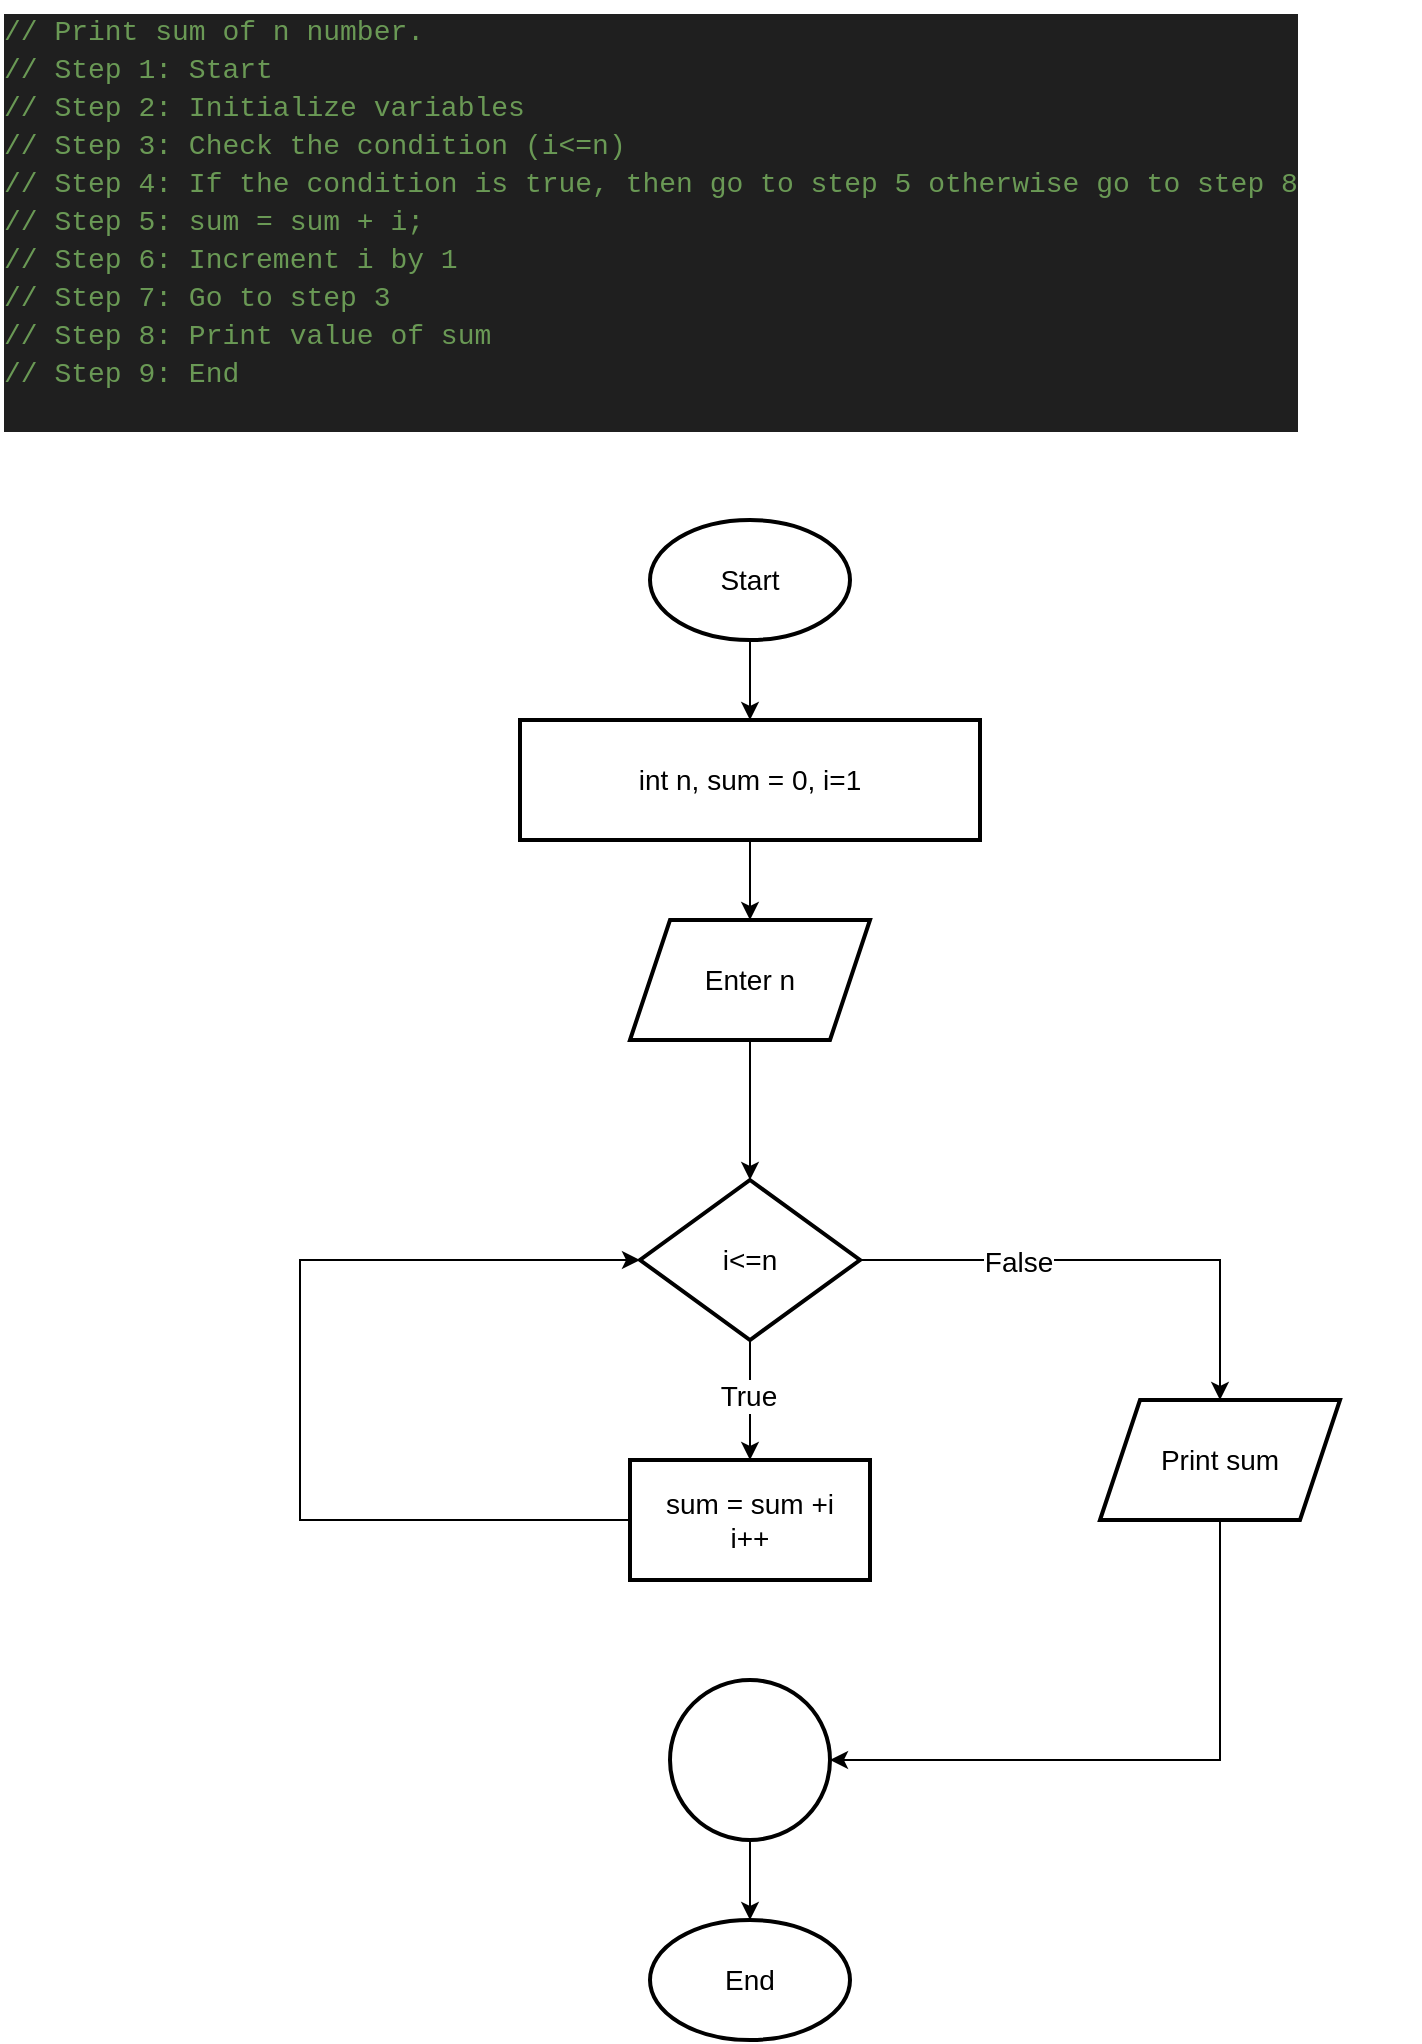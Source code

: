 <mxfile version="26.2.9">
  <diagram name="Page-1" id="TarMbAlbSuwD8RMPFWJ5">
    <mxGraphModel dx="1044" dy="562" grid="1" gridSize="10" guides="1" tooltips="1" connect="1" arrows="1" fold="1" page="1" pageScale="1" pageWidth="850" pageHeight="1100" math="0" shadow="0">
      <root>
        <mxCell id="0" />
        <mxCell id="1" parent="0" />
        <mxCell id="Rs3--y09c0La7-f21rfp-3" value="&lt;div style=&quot;color: rgb(204, 204, 204); background-color: rgb(31, 31, 31); font-family: Consolas, &amp;quot;Courier New&amp;quot;, monospace; font-weight: normal; line-height: 19px; white-space: pre;&quot;&gt;&lt;div&gt;&lt;span style=&quot;color: #6a9955;&quot;&gt;// Print sum of n number.&lt;/span&gt;&lt;/div&gt;&lt;div&gt;&lt;span style=&quot;color: #6a9955;&quot;&gt;// Step 1: Start&lt;/span&gt;&lt;/div&gt;&lt;div&gt;&lt;span style=&quot;color: #6a9955;&quot;&gt;// Step 2: Initialize variables&lt;/span&gt;&lt;/div&gt;&lt;div&gt;&lt;span style=&quot;color: #6a9955;&quot;&gt;// Step 3: Check the condition (i&amp;lt;=n)&lt;/span&gt;&lt;/div&gt;&lt;div&gt;&lt;span style=&quot;color: #6a9955;&quot;&gt;// Step 4: If the condition is true, then go to step 5 otherwise go to step 8&lt;/span&gt;&lt;/div&gt;&lt;div&gt;&lt;span style=&quot;color: #6a9955;&quot;&gt;// Step 5: sum = sum + i;&lt;/span&gt;&lt;/div&gt;&lt;div&gt;&lt;span style=&quot;color: #6a9955;&quot;&gt;// Step 6: Increment i by 1&lt;/span&gt;&lt;/div&gt;&lt;div&gt;&lt;span style=&quot;color: #6a9955;&quot;&gt;// Step 7: Go to step 3&lt;/span&gt;&lt;/div&gt;&lt;div&gt;&lt;span style=&quot;color: #6a9955;&quot;&gt;// Step 8: Print value of sum&lt;/span&gt;&lt;/div&gt;&lt;div&gt;&lt;span style=&quot;color: #6a9955;&quot;&gt;// Step 9: End&lt;/span&gt;&lt;/div&gt;&lt;br&gt;&lt;/div&gt;" style="text;whiteSpace=wrap;html=1;fontSize=14;" vertex="1" parent="1">
          <mxGeometry x="50" y="30" width="710" height="230" as="geometry" />
        </mxCell>
        <mxCell id="Rs3--y09c0La7-f21rfp-7" value="" style="edgeStyle=orthogonalEdgeStyle;rounded=0;orthogonalLoop=1;jettySize=auto;html=1;fontSize=14;" edge="1" parent="1" source="Rs3--y09c0La7-f21rfp-4" target="Rs3--y09c0La7-f21rfp-6">
          <mxGeometry relative="1" as="geometry" />
        </mxCell>
        <mxCell id="Rs3--y09c0La7-f21rfp-4" value="Start" style="strokeWidth=2;html=1;shape=mxgraph.flowchart.start_1;whiteSpace=wrap;fontSize=14;" vertex="1" parent="1">
          <mxGeometry x="375" y="290" width="100" height="60" as="geometry" />
        </mxCell>
        <mxCell id="Rs3--y09c0La7-f21rfp-5" value="End" style="strokeWidth=2;html=1;shape=mxgraph.flowchart.start_1;whiteSpace=wrap;fontSize=14;" vertex="1" parent="1">
          <mxGeometry x="375" y="990" width="100" height="60" as="geometry" />
        </mxCell>
        <mxCell id="Rs3--y09c0La7-f21rfp-9" value="" style="edgeStyle=orthogonalEdgeStyle;rounded=0;orthogonalLoop=1;jettySize=auto;html=1;fontSize=14;" edge="1" parent="1" source="Rs3--y09c0La7-f21rfp-6" target="Rs3--y09c0La7-f21rfp-8">
          <mxGeometry relative="1" as="geometry" />
        </mxCell>
        <mxCell id="Rs3--y09c0La7-f21rfp-6" value="int n, sum = 0, i=1" style="whiteSpace=wrap;html=1;strokeWidth=2;fontSize=14;" vertex="1" parent="1">
          <mxGeometry x="310" y="390" width="230" height="60" as="geometry" />
        </mxCell>
        <mxCell id="Rs3--y09c0La7-f21rfp-11" value="" style="edgeStyle=orthogonalEdgeStyle;rounded=0;orthogonalLoop=1;jettySize=auto;html=1;fontSize=14;" edge="1" parent="1" source="Rs3--y09c0La7-f21rfp-8" target="Rs3--y09c0La7-f21rfp-10">
          <mxGeometry relative="1" as="geometry" />
        </mxCell>
        <mxCell id="Rs3--y09c0La7-f21rfp-8" value="Enter n" style="shape=parallelogram;perimeter=parallelogramPerimeter;whiteSpace=wrap;html=1;fixedSize=1;strokeWidth=2;fontSize=14;" vertex="1" parent="1">
          <mxGeometry x="365" y="490" width="120" height="60" as="geometry" />
        </mxCell>
        <mxCell id="Rs3--y09c0La7-f21rfp-13" value="" style="edgeStyle=orthogonalEdgeStyle;rounded=0;orthogonalLoop=1;jettySize=auto;html=1;fontSize=14;" edge="1" parent="1" source="Rs3--y09c0La7-f21rfp-10" target="Rs3--y09c0La7-f21rfp-12">
          <mxGeometry relative="1" as="geometry" />
        </mxCell>
        <mxCell id="Rs3--y09c0La7-f21rfp-22" value="True" style="edgeLabel;html=1;align=center;verticalAlign=middle;resizable=0;points=[];fontSize=14;" vertex="1" connectable="0" parent="Rs3--y09c0La7-f21rfp-13">
          <mxGeometry x="-0.087" y="-1" relative="1" as="geometry">
            <mxPoint as="offset" />
          </mxGeometry>
        </mxCell>
        <mxCell id="Rs3--y09c0La7-f21rfp-15" value="" style="edgeStyle=orthogonalEdgeStyle;rounded=0;orthogonalLoop=1;jettySize=auto;html=1;fontSize=14;" edge="1" parent="1" source="Rs3--y09c0La7-f21rfp-10" target="Rs3--y09c0La7-f21rfp-14">
          <mxGeometry relative="1" as="geometry" />
        </mxCell>
        <mxCell id="Rs3--y09c0La7-f21rfp-23" value="False" style="edgeLabel;html=1;align=center;verticalAlign=middle;resizable=0;points=[];fontSize=14;" vertex="1" connectable="0" parent="Rs3--y09c0La7-f21rfp-15">
          <mxGeometry x="-0.374" y="-1" relative="1" as="geometry">
            <mxPoint as="offset" />
          </mxGeometry>
        </mxCell>
        <mxCell id="Rs3--y09c0La7-f21rfp-10" value="i&amp;lt;=n" style="rhombus;whiteSpace=wrap;html=1;strokeWidth=2;fontSize=14;" vertex="1" parent="1">
          <mxGeometry x="370" y="620" width="110" height="80" as="geometry" />
        </mxCell>
        <mxCell id="Rs3--y09c0La7-f21rfp-12" value="sum = sum +i&lt;div&gt;i++&lt;/div&gt;" style="whiteSpace=wrap;html=1;strokeWidth=2;fontSize=14;" vertex="1" parent="1">
          <mxGeometry x="365" y="760" width="120" height="60" as="geometry" />
        </mxCell>
        <mxCell id="Rs3--y09c0La7-f21rfp-18" value="" style="edgeStyle=orthogonalEdgeStyle;rounded=0;orthogonalLoop=1;jettySize=auto;html=1;fontSize=14;" edge="1" parent="1" source="Rs3--y09c0La7-f21rfp-14" target="Rs3--y09c0La7-f21rfp-17">
          <mxGeometry relative="1" as="geometry">
            <Array as="points">
              <mxPoint x="660" y="910" />
            </Array>
          </mxGeometry>
        </mxCell>
        <mxCell id="Rs3--y09c0La7-f21rfp-14" value="Print sum" style="shape=parallelogram;perimeter=parallelogramPerimeter;whiteSpace=wrap;html=1;fixedSize=1;strokeWidth=2;fontSize=14;" vertex="1" parent="1">
          <mxGeometry x="600" y="730" width="120" height="60" as="geometry" />
        </mxCell>
        <mxCell id="Rs3--y09c0La7-f21rfp-20" value="" style="edgeStyle=orthogonalEdgeStyle;rounded=0;orthogonalLoop=1;jettySize=auto;html=1;entryX=0;entryY=0.5;entryDx=0;entryDy=0;exitX=0;exitY=0.5;exitDx=0;exitDy=0;fontSize=14;" edge="1" parent="1" source="Rs3--y09c0La7-f21rfp-12" target="Rs3--y09c0La7-f21rfp-10">
          <mxGeometry relative="1" as="geometry">
            <mxPoint x="360" y="760" as="sourcePoint" />
            <mxPoint x="180" y="917" as="targetPoint" />
            <Array as="points">
              <mxPoint x="200" y="790" />
              <mxPoint x="200" y="660" />
            </Array>
          </mxGeometry>
        </mxCell>
        <mxCell id="Rs3--y09c0La7-f21rfp-21" value="" style="edgeStyle=orthogonalEdgeStyle;rounded=0;orthogonalLoop=1;jettySize=auto;html=1;fontSize=14;" edge="1" parent="1" source="Rs3--y09c0La7-f21rfp-17" target="Rs3--y09c0La7-f21rfp-5">
          <mxGeometry relative="1" as="geometry" />
        </mxCell>
        <mxCell id="Rs3--y09c0La7-f21rfp-17" value="" style="ellipse;whiteSpace=wrap;html=1;strokeWidth=2;fontSize=14;" vertex="1" parent="1">
          <mxGeometry x="385" y="870" width="80" height="80" as="geometry" />
        </mxCell>
      </root>
    </mxGraphModel>
  </diagram>
</mxfile>
